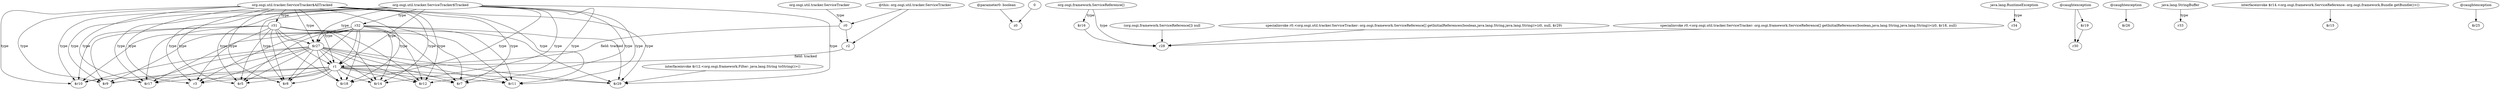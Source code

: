 digraph g {
0[label="r32"]
1[label="$r18"]
0->1[label=""]
2[label="org.osgi.util.tracker.ServiceTracker$Tracked"]
3[label="$r17"]
2->3[label="type"]
4[label="r1"]
4->1[label=""]
5[label="r31"]
6[label="$r8"]
5->6[label=""]
7[label="$r27"]
7->1[label=""]
8[label="org.osgi.util.tracker.ServiceTracker$AllTracked"]
9[label="$r11"]
8->9[label="type"]
5->7[label=""]
10[label="@parameter0: boolean"]
11[label="z0"]
10->11[label=""]
12[label="$r10"]
2->12[label="type"]
4->3[label=""]
13[label="org.osgi.framework.ServiceReference[]"]
14[label="$r16"]
13->14[label="type"]
4->12[label=""]
5->4[label=""]
15[label="java.lang.RuntimeException"]
16[label="r34"]
15->16[label="type"]
0->3[label=""]
17[label="$r7"]
7->17[label=""]
0->12[label=""]
8->7[label="type"]
18[label="r3"]
8->18[label="type"]
7->3[label=""]
4->18[label=""]
2->1[label="type"]
19[label="@caughtexception"]
20[label="r30"]
19->20[label=""]
21[label="$r29"]
2->21[label="type"]
8->6[label="type"]
22[label="r0"]
22->4[label="field: tracked"]
7->12[label=""]
2->18[label="type"]
7->21[label=""]
23[label="@caughtexception"]
24[label="$r26"]
23->24[label=""]
4->21[label=""]
25[label="$r12"]
2->25[label="type"]
26[label="@this: org.osgi.util.tracker.ServiceTracker"]
26->22[label=""]
27[label="$r9"]
5->27[label=""]
0->18[label=""]
28[label="$r5"]
8->28[label="type"]
29[label="r28"]
13->29[label="type"]
30[label="java.lang.StringBuffer"]
31[label="r33"]
30->31[label="type"]
32[label="r2"]
32->4[label="field: tracked"]
33[label="$r14"]
2->33[label="type"]
8->1[label="type"]
34[label="(org.osgi.framework.ServiceReference[]) null"]
34->29[label=""]
0->33[label=""]
2->9[label="type"]
8->4[label="type"]
8->21[label="type"]
0->25[label=""]
35[label="interfaceinvoke $r14.<org.osgi.framework.ServiceReference: org.osgi.framework.Bundle getBundle()>()"]
36[label="$r15"]
35->36[label=""]
8->5[label="type"]
37[label="$r19"]
37->20[label=""]
0->9[label=""]
7->6[label=""]
7->18[label=""]
4->17[label=""]
5->28[label=""]
4->28[label=""]
8->12[label="type"]
5->17[label=""]
2->6[label="type"]
5->3[label=""]
2->0[label="type"]
0->7[label=""]
19->37[label=""]
5->1[label=""]
2->7[label="type"]
38[label="specialinvoke r0.<org.osgi.util.tracker.ServiceTracker: org.osgi.framework.ServiceReference[] getInitialReferences(boolean,java.lang.String,java.lang.String)>(z0, null, $r29)"]
38->29[label=""]
8->17[label="type"]
26->32[label=""]
5->12[label=""]
4->6[label=""]
0->6[label=""]
2->4[label="type"]
0->4[label=""]
14->29[label=""]
39[label="specialinvoke r0.<org.osgi.util.tracker.ServiceTracker: org.osgi.framework.ServiceReference[] getInitialReferences(boolean,java.lang.String,java.lang.String)>(z0, $r18, null)"]
39->29[label=""]
7->25[label=""]
4->27[label=""]
7->9[label=""]
0->27[label=""]
7->33[label=""]
5->21[label=""]
7->4[label=""]
0->21[label=""]
40[label="interfaceinvoke $r12.<org.osgi.framework.Filter: java.lang.String toString()>()"]
40->21[label=""]
5->18[label=""]
2->27[label="type"]
8->25[label="type"]
5->25[label=""]
8->27[label="type"]
41[label="@caughtexception"]
42[label="$r25"]
41->42[label=""]
4->33[label=""]
5->33[label=""]
7->28[label=""]
43[label="0"]
43->11[label=""]
44[label="org.osgi.util.tracker.ServiceTracker"]
44->22[label="type"]
5->9[label=""]
4->9[label=""]
7->27[label=""]
22->32[label=""]
0->17[label=""]
4->25[label=""]
2->28[label="type"]
8->3[label="type"]
0->28[label=""]
2->17[label="type"]
8->33[label="type"]
}